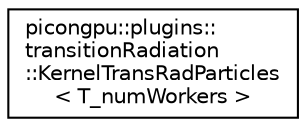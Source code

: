 digraph "Graphical Class Hierarchy"
{
 // LATEX_PDF_SIZE
  edge [fontname="Helvetica",fontsize="10",labelfontname="Helvetica",labelfontsize="10"];
  node [fontname="Helvetica",fontsize="10",shape=record];
  rankdir="LR";
  Node0 [label="picongpu::plugins::\ltransitionRadiation\l::KernelTransRadParticles\l\< T_numWorkers \>",height=0.2,width=0.4,color="black", fillcolor="white", style="filled",URL="$structpicongpu_1_1plugins_1_1transition_radiation_1_1_kernel_trans_rad_particles.html",tooltip="Kernel for computation of transition radiation on GPUs."];
}

